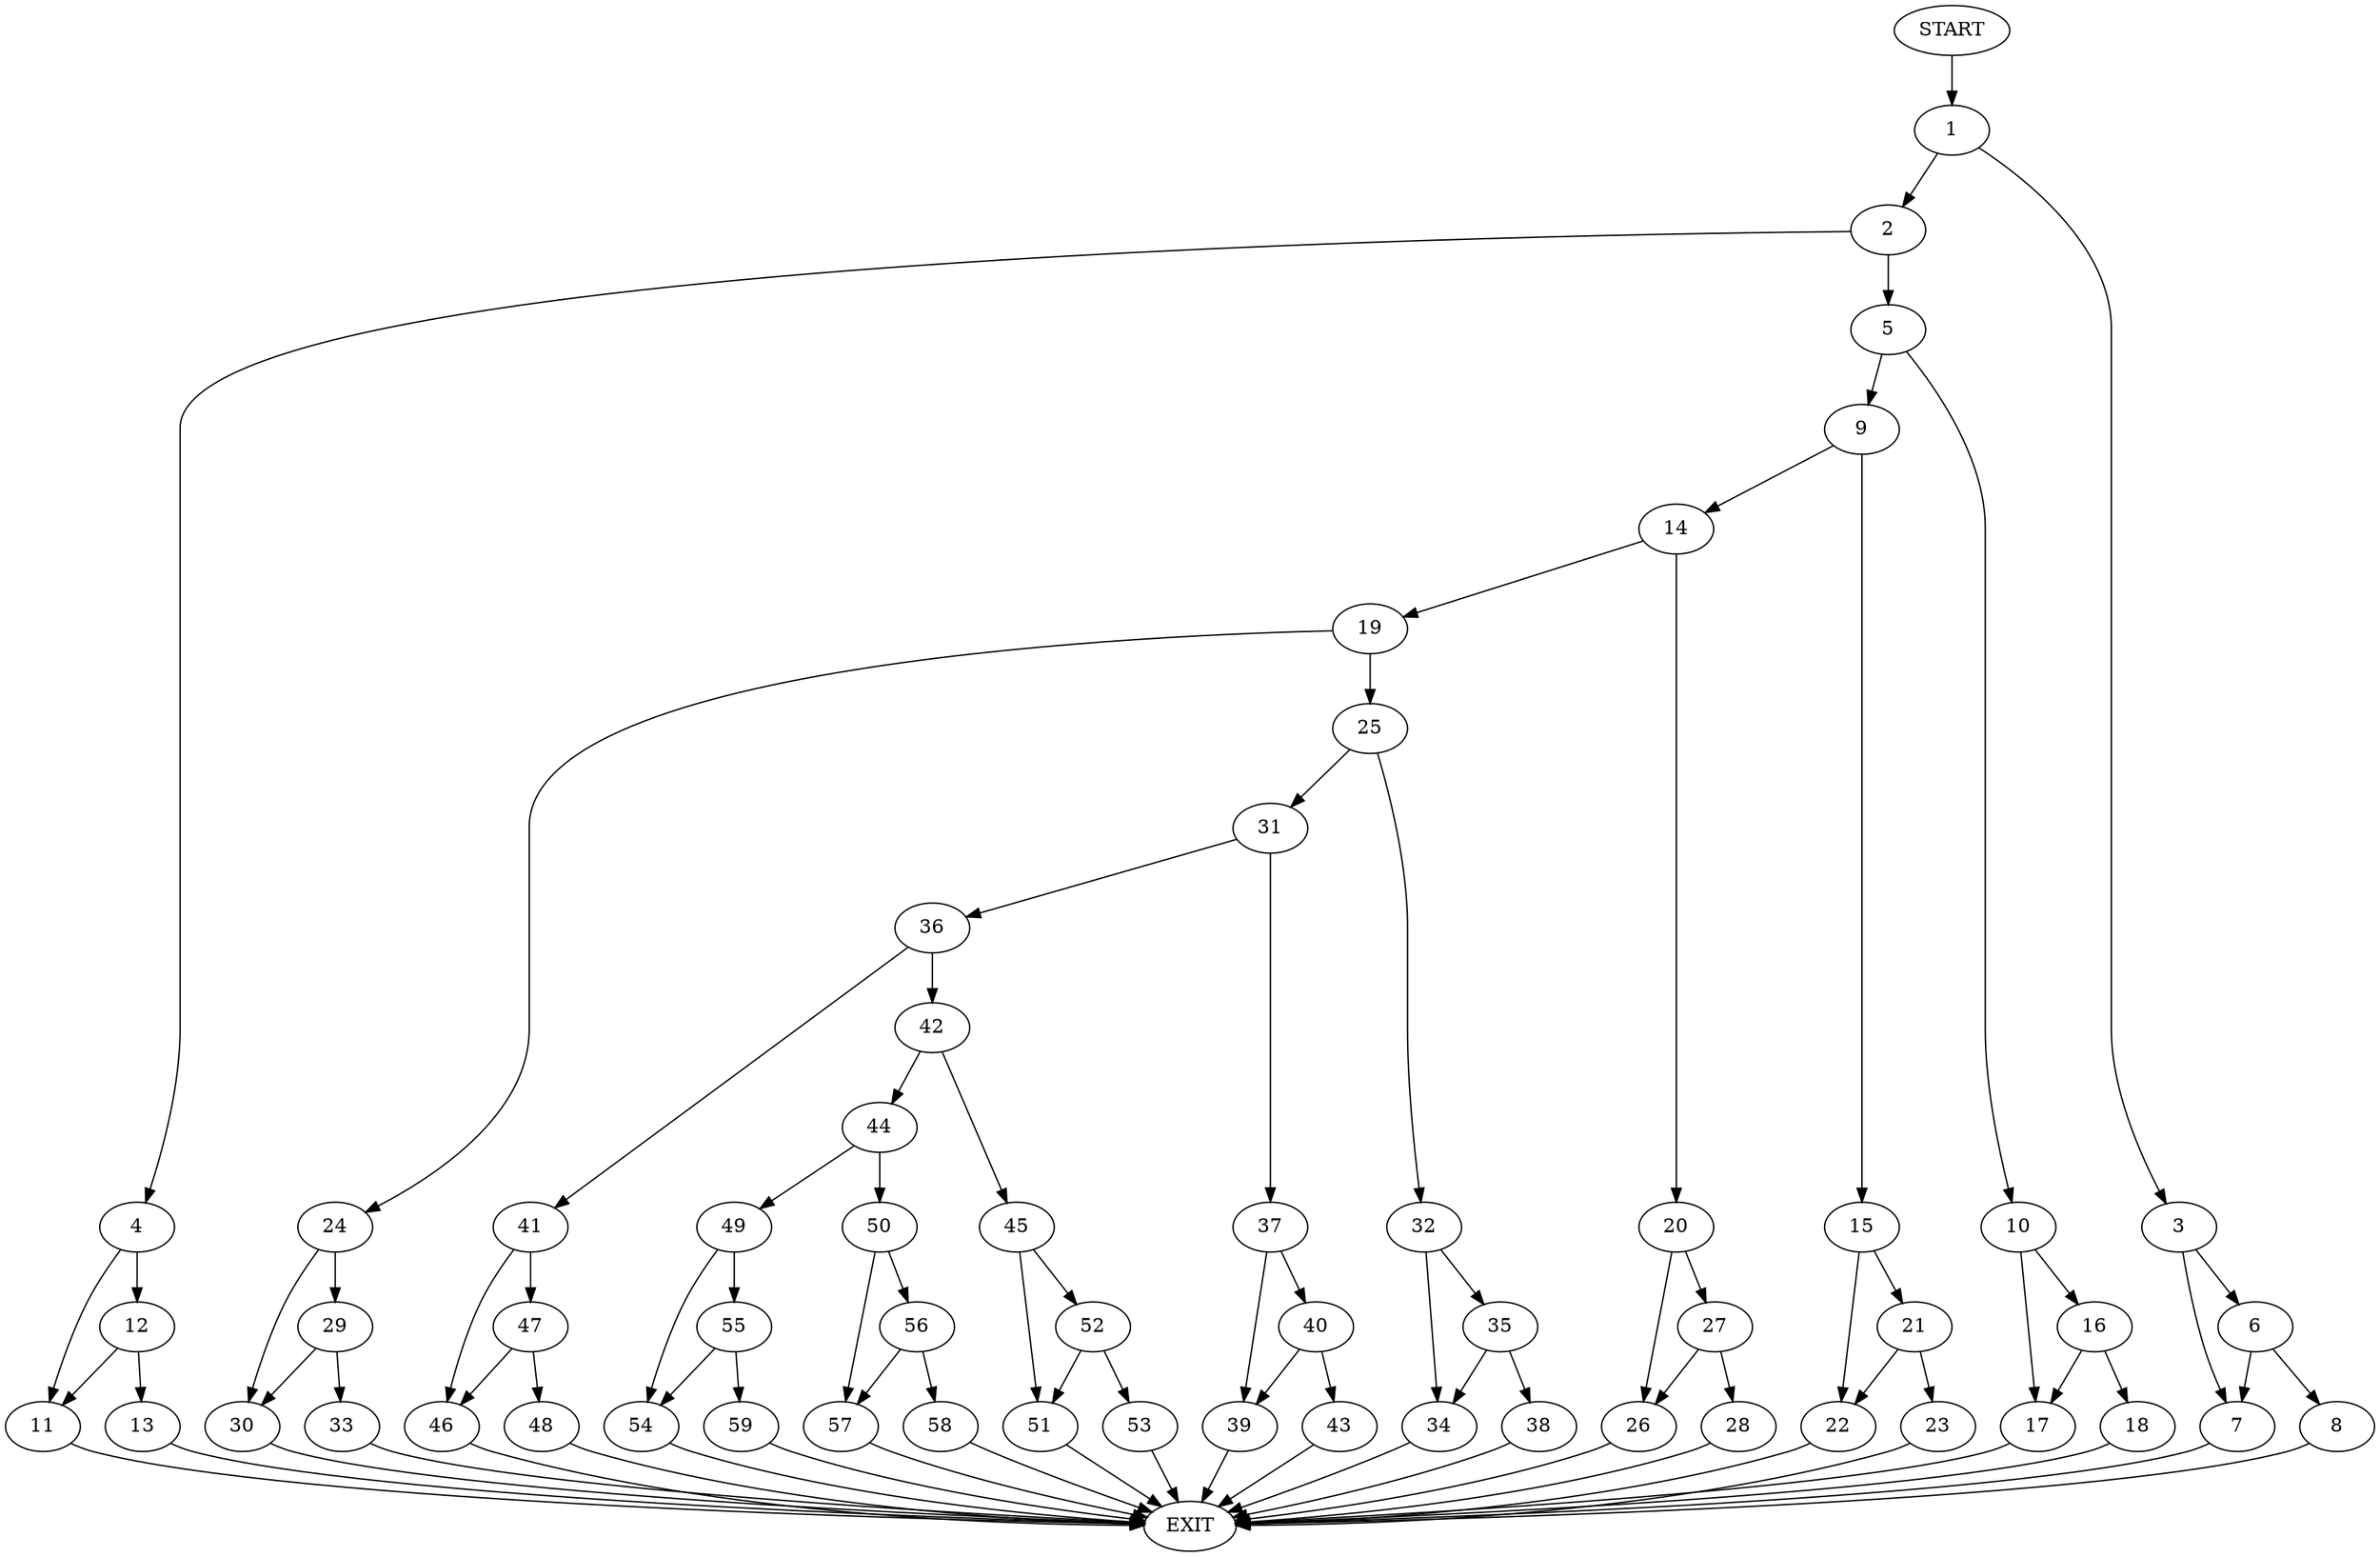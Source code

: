 digraph {
0 [label="START"]
60 [label="EXIT"]
0 -> 1
1 -> 2
1 -> 3
2 -> 4
2 -> 5
3 -> 6
3 -> 7
7 -> 60
6 -> 8
6 -> 7
8 -> 60
5 -> 9
5 -> 10
4 -> 11
4 -> 12
12 -> 11
12 -> 13
11 -> 60
13 -> 60
9 -> 14
9 -> 15
10 -> 16
10 -> 17
17 -> 60
16 -> 18
16 -> 17
18 -> 60
14 -> 19
14 -> 20
15 -> 21
15 -> 22
22 -> 60
21 -> 23
21 -> 22
23 -> 60
19 -> 24
19 -> 25
20 -> 26
20 -> 27
27 -> 26
27 -> 28
26 -> 60
28 -> 60
24 -> 29
24 -> 30
25 -> 31
25 -> 32
30 -> 60
29 -> 33
29 -> 30
33 -> 60
32 -> 34
32 -> 35
31 -> 36
31 -> 37
35 -> 38
35 -> 34
34 -> 60
38 -> 60
37 -> 39
37 -> 40
36 -> 41
36 -> 42
39 -> 60
40 -> 39
40 -> 43
43 -> 60
42 -> 44
42 -> 45
41 -> 46
41 -> 47
46 -> 60
47 -> 48
47 -> 46
48 -> 60
44 -> 49
44 -> 50
45 -> 51
45 -> 52
52 -> 51
52 -> 53
51 -> 60
53 -> 60
49 -> 54
49 -> 55
50 -> 56
50 -> 57
57 -> 60
56 -> 58
56 -> 57
58 -> 60
55 -> 54
55 -> 59
54 -> 60
59 -> 60
}
